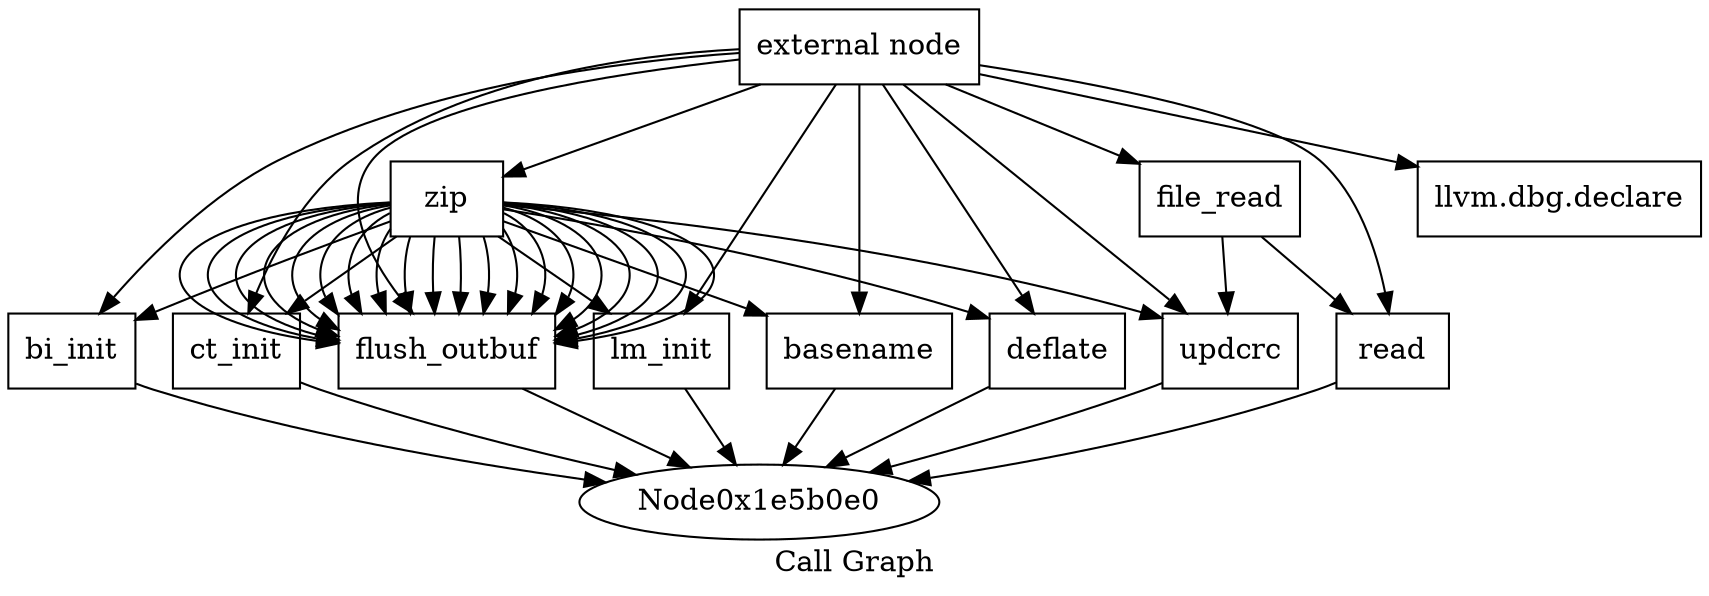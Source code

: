 digraph "Call Graph" {
	label="Call Graph";

	Node0x1e5b0b0 [shape=record,label="{external node}"];
	Node0x1e5b0b0 -> Node0x1e5b110;
	Node0x1e5b0b0 -> Node0x1e4b7d0;
	Node0x1e5b0b0 -> Node0x1e5b170;
	Node0x1e5b0b0 -> Node0x1e5b1a0;
	Node0x1e5b0b0 -> Node0x1e54290;
	Node0x1e5b0b0 -> Node0x1e4ff50;
	Node0x1e5b0b0 -> Node0x1e3c980;
	Node0x1e5b0b0 -> Node0x1e3c5c0;
	Node0x1e5b0b0 -> Node0x1e4b650;
	Node0x1e5b0b0 -> Node0x1e3a740;
	Node0x1e5b0b0 -> Node0x1e3ad60;
	Node0x1e54290 [shape=record,label="{bi_init}"];
	Node0x1e54290 -> Node0x1e5b0e0;
	Node0x1e4ff50 [shape=record,label="{ct_init}"];
	Node0x1e4ff50 -> Node0x1e5b0e0;
	Node0x1e5b110 [shape=record,label="{zip}"];
	Node0x1e5b110 -> Node0x1e5b170;
	Node0x1e5b110 -> Node0x1e5b170;
	Node0x1e5b110 -> Node0x1e5b170;
	Node0x1e5b110 -> Node0x1e5b170;
	Node0x1e5b110 -> Node0x1e5b170;
	Node0x1e5b110 -> Node0x1e5b170;
	Node0x1e5b110 -> Node0x1e5b170;
	Node0x1e5b110 -> Node0x1e5b170;
	Node0x1e5b110 -> Node0x1e5b1a0;
	Node0x1e5b110 -> Node0x1e54290;
	Node0x1e5b110 -> Node0x1e4ff50;
	Node0x1e5b110 -> Node0x1e3c980;
	Node0x1e5b110 -> Node0x1e5b170;
	Node0x1e5b110 -> Node0x1e5b170;
	Node0x1e5b110 -> Node0x1e3c5c0;
	Node0x1e5b110 -> Node0x1e5b170;
	Node0x1e5b110 -> Node0x1e4b650;
	Node0x1e5b110 -> Node0x1e5b170;
	Node0x1e5b110 -> Node0x1e5b170;
	Node0x1e5b110 -> Node0x1e5b170;
	Node0x1e5b110 -> Node0x1e5b170;
	Node0x1e5b110 -> Node0x1e5b170;
	Node0x1e5b110 -> Node0x1e5b170;
	Node0x1e5b110 -> Node0x1e5b170;
	Node0x1e5b110 -> Node0x1e5b170;
	Node0x1e5b110 -> Node0x1e5b170;
	Node0x1e4b7d0 [shape=record,label="{llvm.dbg.declare}"];
	Node0x1e5b170 [shape=record,label="{flush_outbuf}"];
	Node0x1e5b170 -> Node0x1e5b0e0;
	Node0x1e5b1a0 [shape=record,label="{updcrc}"];
	Node0x1e5b1a0 -> Node0x1e5b0e0;
	Node0x1e3c980 [shape=record,label="{lm_init}"];
	Node0x1e3c980 -> Node0x1e5b0e0;
	Node0x1e3c5c0 [shape=record,label="{basename}"];
	Node0x1e3c5c0 -> Node0x1e5b0e0;
	Node0x1e4b650 [shape=record,label="{deflate}"];
	Node0x1e4b650 -> Node0x1e5b0e0;
	Node0x1e3a740 [shape=record,label="{file_read}"];
	Node0x1e3a740 -> Node0x1e3ad60;
	Node0x1e3a740 -> Node0x1e5b1a0;
	Node0x1e3ad60 [shape=record,label="{read}"];
	Node0x1e3ad60 -> Node0x1e5b0e0;
}
